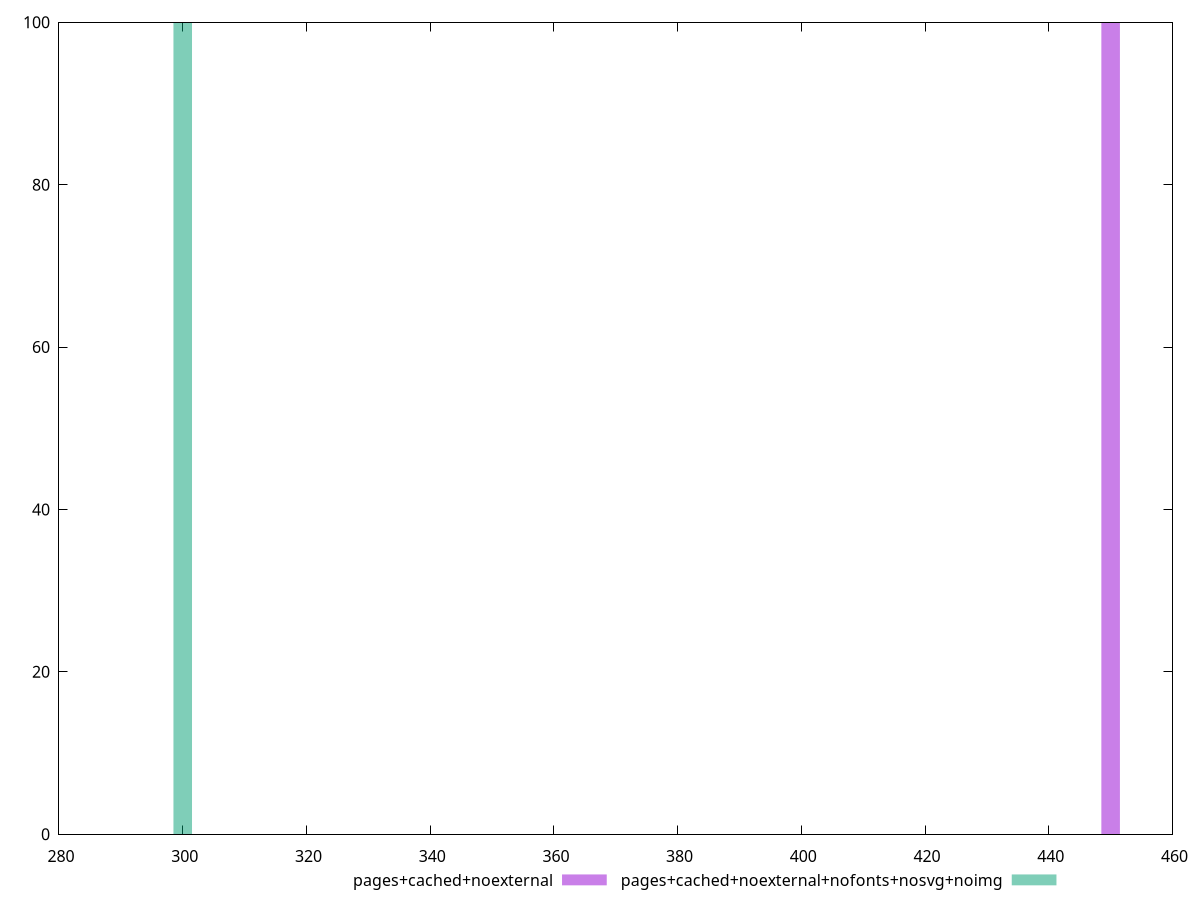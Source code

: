 $_pagesCachedNoexternal <<EOF
450 100
EOF
$_pagesCachedNoexternalNofontsNosvgNoimg <<EOF
300 100
EOF
set key outside below
set terminal pngcairo
set output "report_00006_2020-11-02T20-21-41.718Z/uses-text-compression/uses-text-compression_pages+cached+noexternal_pages+cached+noexternal+nofonts+nosvg+noimg+hist.png"
set boxwidth 3
set style fill transparent solid 0.5 noborder
set yrange [0:100]
plot $_pagesCachedNoexternal title "pages+cached+noexternal" with boxes ,$_pagesCachedNoexternalNofontsNosvgNoimg title "pages+cached+noexternal+nofonts+nosvg+noimg" with boxes ,